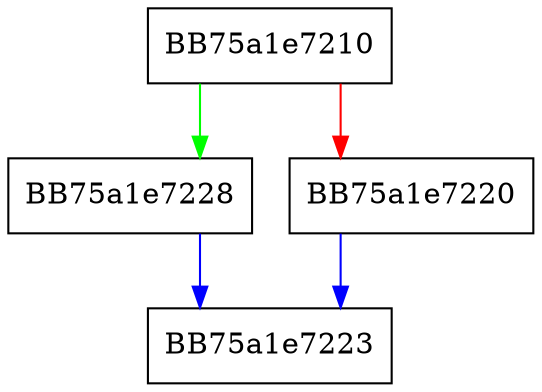 digraph get_original_code_ptr {
  node [shape="box"];
  graph [splines=ortho];
  BB75a1e7210 -> BB75a1e7228 [color="green"];
  BB75a1e7210 -> BB75a1e7220 [color="red"];
  BB75a1e7220 -> BB75a1e7223 [color="blue"];
  BB75a1e7228 -> BB75a1e7223 [color="blue"];
}